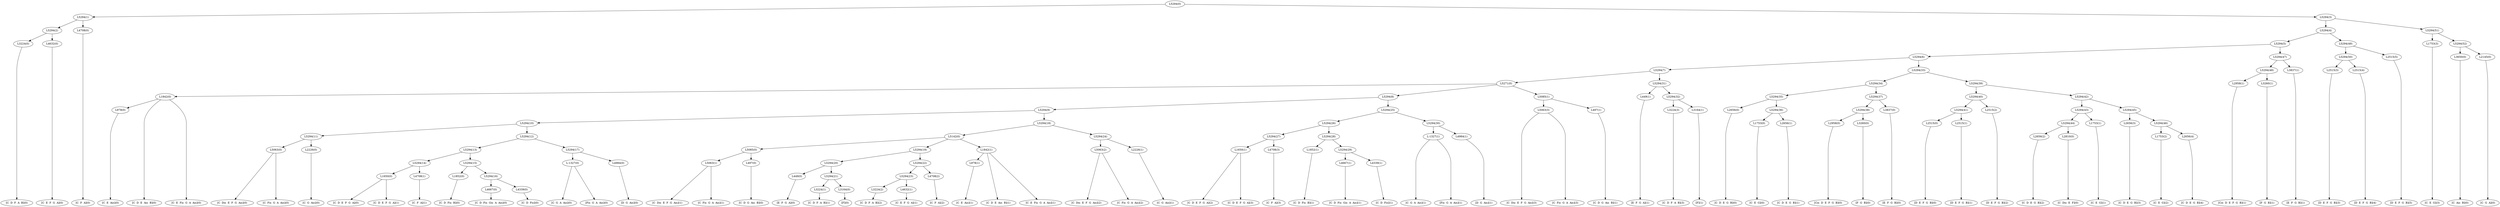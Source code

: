 digraph sample{
"L3224(0)"->"[C  D  F  A  B](0)"
"L4632(0)"->"[C  E  F  G  A](0)"
"L5294(2)"->"L3224(0)"
"L5294(2)"->"L4632(0)"
"L4708(0)"->"[C  F  A](0)"
"L5294(1)"->"L5294(2)"
"L5294(1)"->"L4708(0)"
"L978(0)"->"[C  E  Ais](0)"
"L1842(0)"->"[C  D  E  Ais  B](0)"
"L1842(0)"->"[C  E  Fis  G  A  Ais](0)"
"L1842(0)"->"L978(0)"
"L5063(0)"->"[C  Dis  E  F  G  Ais](0)"
"L5063(0)"->"[C  Fis  G  A  Ais](0)"
"L2226(0)"->"[C  G  Ais](0)"
"L5294(11)"->"L5063(0)"
"L5294(11)"->"L2226(0)"
"L1650(0)"->"[C  D  E  F  G  A](0)"
"L1650(0)"->"[C  D  E  F  G  A](1)"
"L4708(1)"->"[C  F  A](1)"
"L5294(14)"->"L1650(0)"
"L5294(14)"->"L4708(1)"
"L1852(0)"->"[C  D  Fis  B](0)"
"L4667(0)"->"[C  D  Fis  Gis  A  Ais](0)"
"L4339(0)"->"[C  D  Fis](0)"
"L5294(16)"->"L4667(0)"
"L5294(16)"->"L4339(0)"
"L5294(15)"->"L1852(0)"
"L5294(15)"->"L5294(16)"
"L5294(13)"->"L5294(14)"
"L5294(13)"->"L5294(15)"
"L-1327(0)"->"[C  G  A  Ais](0)"
"L-1327(0)"->"[Fis  G  A  Ais](0)"
"L4984(0)"->"[D  G  Ais](0)"
"L5294(17)"->"L-1327(0)"
"L5294(17)"->"L4984(0)"
"L5294(12)"->"L5294(13)"
"L5294(12)"->"L5294(17)"
"L5294(10)"->"L5294(11)"
"L5294(10)"->"L5294(12)"
"L5063(1)"->"[C  Dis  E  F  G  Ais](1)"
"L5063(1)"->"[C  Fis  G  A  Ais](1)"
"L497(0)"->"[C  D  G  Ais  B](0)"
"L5085(0)"->"L5063(1)"
"L5085(0)"->"L497(0)"
"L449(0)"->"[E  F  G  A](0)"
"L3224(1)"->"[C  D  F  A  B](1)"
"L3164(0)"->"[F](0)"
"L5294(21)"->"L3224(1)"
"L5294(21)"->"L3164(0)"
"L5294(20)"->"L449(0)"
"L5294(20)"->"L5294(21)"
"L3224(2)"->"[C  D  F  A  B](2)"
"L4632(1)"->"[C  E  F  G  A](1)"
"L5294(23)"->"L3224(2)"
"L5294(23)"->"L4632(1)"
"L4708(2)"->"[C  F  A](2)"
"L5294(22)"->"L5294(23)"
"L5294(22)"->"L4708(2)"
"L5294(19)"->"L5294(20)"
"L5294(19)"->"L5294(22)"
"L978(1)"->"[C  E  Ais](1)"
"L1842(1)"->"[C  D  E  Ais  B](1)"
"L1842(1)"->"[C  E  Fis  G  A  Ais](1)"
"L1842(1)"->"L978(1)"
"L5142(0)"->"L5085(0)"
"L5142(0)"->"L5294(19)"
"L5142(0)"->"L1842(1)"
"L5063(2)"->"[C  Dis  E  F  G  Ais](2)"
"L5063(2)"->"[C  Fis  G  A  Ais](2)"
"L2226(1)"->"[C  G  Ais](1)"
"L5294(24)"->"L5063(2)"
"L5294(24)"->"L2226(1)"
"L5294(18)"->"L5142(0)"
"L5294(18)"->"L5294(24)"
"L5294(9)"->"L5294(10)"
"L5294(9)"->"L5294(18)"
"L1650(1)"->"[C  D  E  F  G  A](2)"
"L1650(1)"->"[C  D  E  F  G  A](3)"
"L4708(3)"->"[C  F  A](3)"
"L5294(27)"->"L1650(1)"
"L5294(27)"->"L4708(3)"
"L1852(1)"->"[C  D  Fis  B](1)"
"L4667(1)"->"[C  D  Fis  Gis  A  Ais](1)"
"L4339(1)"->"[C  D  Fis](1)"
"L5294(29)"->"L4667(1)"
"L5294(29)"->"L4339(1)"
"L5294(28)"->"L1852(1)"
"L5294(28)"->"L5294(29)"
"L5294(26)"->"L5294(27)"
"L5294(26)"->"L5294(28)"
"L-1327(1)"->"[C  G  A  Ais](1)"
"L-1327(1)"->"[Fis  G  A  Ais](1)"
"L4984(1)"->"[D  G  Ais](1)"
"L5294(30)"->"L-1327(1)"
"L5294(30)"->"L4984(1)"
"L5294(25)"->"L5294(26)"
"L5294(25)"->"L5294(30)"
"L5294(8)"->"L5294(9)"
"L5294(8)"->"L5294(25)"
"L5063(3)"->"[C  Dis  E  F  G  Ais](3)"
"L5063(3)"->"[C  Fis  G  A  Ais](3)"
"L497(1)"->"[C  D  G  Ais  B](1)"
"L5085(1)"->"L5063(3)"
"L5085(1)"->"L497(1)"
"L5271(0)"->"L1842(0)"
"L5271(0)"->"L5294(8)"
"L5271(0)"->"L5085(1)"
"L449(1)"->"[E  F  G  A](1)"
"L3224(3)"->"[C  D  F  A  B](3)"
"L3164(1)"->"[F](1)"
"L5294(32)"->"L3224(3)"
"L5294(32)"->"L3164(1)"
"L5294(31)"->"L449(1)"
"L5294(31)"->"L5294(32)"
"L5294(7)"->"L5271(0)"
"L5294(7)"->"L5294(31)"
"L2656(0)"->"[C  D  E  G  B](0)"
"L1753(0)"->"[C  E  G](0)"
"L2656(1)"->"[C  D  E  G  B](1)"
"L5294(36)"->"L1753(0)"
"L5294(36)"->"L2656(1)"
"L5294(35)"->"L2656(0)"
"L5294(35)"->"L5294(36)"
"L2958(0)"->"[Cis  D  E  F  G  B](0)"
"L3260(0)"->"[F  G  B](0)"
"L5294(38)"->"L2958(0)"
"L5294(38)"->"L3260(0)"
"L3837(0)"->"[E  F  G  B](0)"
"L5294(37)"->"L5294(38)"
"L5294(37)"->"L3837(0)"
"L5294(34)"->"L5294(35)"
"L5294(34)"->"L5294(37)"
"L2515(0)"->"[D  E  F  G  B](0)"
"L2515(1)"->"[D  E  F  G  B](1)"
"L5294(41)"->"L2515(0)"
"L5294(41)"->"L2515(1)"
"L2515(2)"->"[D  E  F  G  B](2)"
"L5294(40)"->"L5294(41)"
"L5294(40)"->"L2515(2)"
"L2656(2)"->"[C  D  E  G  B](2)"
"L2810(0)"->"[C  Dis  E  F](0)"
"L5294(44)"->"L2656(2)"
"L5294(44)"->"L2810(0)"
"L1753(1)"->"[C  E  G](1)"
"L5294(43)"->"L5294(44)"
"L5294(43)"->"L1753(1)"
"L2656(3)"->"[C  D  E  G  B](3)"
"L1753(2)"->"[C  E  G](2)"
"L2656(4)"->"[C  D  E  G  B](4)"
"L5294(46)"->"L1753(2)"
"L5294(46)"->"L2656(4)"
"L5294(45)"->"L2656(3)"
"L5294(45)"->"L5294(46)"
"L5294(42)"->"L5294(43)"
"L5294(42)"->"L5294(45)"
"L5294(39)"->"L5294(40)"
"L5294(39)"->"L5294(42)"
"L5294(33)"->"L5294(34)"
"L5294(33)"->"L5294(39)"
"L5294(6)"->"L5294(7)"
"L5294(6)"->"L5294(33)"
"L2958(1)"->"[Cis  D  E  F  G  B](1)"
"L3260(1)"->"[F  G  B](1)"
"L5294(48)"->"L2958(1)"
"L5294(48)"->"L3260(1)"
"L3837(1)"->"[E  F  G  B](1)"
"L5294(47)"->"L5294(48)"
"L5294(47)"->"L3837(1)"
"L5294(5)"->"L5294(6)"
"L5294(5)"->"L5294(47)"
"L2515(3)"->"[D  E  F  G  B](3)"
"L2515(4)"->"[D  E  F  G  B](4)"
"L5294(50)"->"L2515(3)"
"L5294(50)"->"L2515(4)"
"L2515(5)"->"[D  E  F  G  B](5)"
"L5294(49)"->"L5294(50)"
"L5294(49)"->"L2515(5)"
"L5294(4)"->"L5294(5)"
"L5294(4)"->"L5294(49)"
"L1753(3)"->"[C  E  G](3)"
"L3650(0)"->"[C  Ais  B](0)"
"L2145(0)"->"[C  G  A](0)"
"L5294(52)"->"L3650(0)"
"L5294(52)"->"L2145(0)"
"L5294(51)"->"L1753(3)"
"L5294(51)"->"L5294(52)"
"L5294(3)"->"L5294(4)"
"L5294(3)"->"L5294(51)"
"L5294(0)"->"L5294(1)"
"L5294(0)"->"L5294(3)"
{rank = min; "L5294(0)"}
{rank = same; "L5294(1)"; "L5294(3)";}
{rank = same; "L5294(2)"; "L4708(0)"; "L5294(4)"; "L5294(51)";}
{rank = same; "L3224(0)"; "L4632(0)"; "L5294(5)"; "L5294(49)"; "L1753(3)"; "L5294(52)";}
{rank = same; "L5294(6)"; "L5294(47)"; "L5294(50)"; "L2515(5)"; "L3650(0)"; "L2145(0)";}
{rank = same; "L5294(7)"; "L5294(33)"; "L5294(48)"; "L3837(1)"; "L2515(3)"; "L2515(4)";}
{rank = same; "L5271(0)"; "L5294(31)"; "L5294(34)"; "L5294(39)"; "L2958(1)"; "L3260(1)";}
{rank = same; "L1842(0)"; "L5294(8)"; "L5085(1)"; "L449(1)"; "L5294(32)"; "L5294(35)"; "L5294(37)"; "L5294(40)"; "L5294(42)";}
{rank = same; "L978(0)"; "L5294(9)"; "L5294(25)"; "L5063(3)"; "L497(1)"; "L3224(3)"; "L3164(1)"; "L2656(0)"; "L5294(36)"; "L5294(38)"; "L3837(0)"; "L5294(41)"; "L2515(2)"; "L5294(43)"; "L5294(45)";}
{rank = same; "L5294(10)"; "L5294(18)"; "L5294(26)"; "L5294(30)"; "L1753(0)"; "L2656(1)"; "L2958(0)"; "L3260(0)"; "L2515(0)"; "L2515(1)"; "L5294(44)"; "L1753(1)"; "L2656(3)"; "L5294(46)";}
{rank = same; "L5294(11)"; "L5294(12)"; "L5142(0)"; "L5294(24)"; "L5294(27)"; "L5294(28)"; "L-1327(1)"; "L4984(1)"; "L2656(2)"; "L2810(0)"; "L1753(2)"; "L2656(4)";}
{rank = same; "L5063(0)"; "L2226(0)"; "L5294(13)"; "L5294(17)"; "L5085(0)"; "L5294(19)"; "L1842(1)"; "L5063(2)"; "L2226(1)"; "L1650(1)"; "L4708(3)"; "L1852(1)"; "L5294(29)";}
{rank = same; "L5294(14)"; "L5294(15)"; "L-1327(0)"; "L4984(0)"; "L5063(1)"; "L497(0)"; "L5294(20)"; "L5294(22)"; "L978(1)"; "L4667(1)"; "L4339(1)";}
{rank = same; "L1650(0)"; "L4708(1)"; "L1852(0)"; "L5294(16)"; "L449(0)"; "L5294(21)"; "L5294(23)"; "L4708(2)";}
{rank = same; "L4667(0)"; "L4339(0)"; "L3224(1)"; "L3164(0)"; "L3224(2)"; "L4632(1)";}
{rank = max; "[C  Ais  B](0)"; "[C  D  E  Ais  B](0)"; "[C  D  E  Ais  B](1)"; "[C  D  E  F  G  A](0)"; "[C  D  E  F  G  A](1)"; "[C  D  E  F  G  A](2)"; "[C  D  E  F  G  A](3)"; "[C  D  E  G  B](0)"; "[C  D  E  G  B](1)"; "[C  D  E  G  B](2)"; "[C  D  E  G  B](3)"; "[C  D  E  G  B](4)"; "[C  D  F  A  B](0)"; "[C  D  F  A  B](1)"; "[C  D  F  A  B](2)"; "[C  D  F  A  B](3)"; "[C  D  Fis  B](0)"; "[C  D  Fis  B](1)"; "[C  D  Fis  Gis  A  Ais](0)"; "[C  D  Fis  Gis  A  Ais](1)"; "[C  D  Fis](0)"; "[C  D  Fis](1)"; "[C  D  G  Ais  B](0)"; "[C  D  G  Ais  B](1)"; "[C  Dis  E  F  G  Ais](0)"; "[C  Dis  E  F  G  Ais](1)"; "[C  Dis  E  F  G  Ais](2)"; "[C  Dis  E  F  G  Ais](3)"; "[C  Dis  E  F](0)"; "[C  E  Ais](0)"; "[C  E  Ais](1)"; "[C  E  F  G  A](0)"; "[C  E  F  G  A](1)"; "[C  E  Fis  G  A  Ais](0)"; "[C  E  Fis  G  A  Ais](1)"; "[C  E  G](0)"; "[C  E  G](1)"; "[C  E  G](2)"; "[C  E  G](3)"; "[C  F  A](0)"; "[C  F  A](1)"; "[C  F  A](2)"; "[C  F  A](3)"; "[C  Fis  G  A  Ais](0)"; "[C  Fis  G  A  Ais](1)"; "[C  Fis  G  A  Ais](2)"; "[C  Fis  G  A  Ais](3)"; "[C  G  A  Ais](0)"; "[C  G  A  Ais](1)"; "[C  G  A](0)"; "[C  G  Ais](0)"; "[C  G  Ais](1)"; "[Cis  D  E  F  G  B](0)"; "[Cis  D  E  F  G  B](1)"; "[D  E  F  G  B](0)"; "[D  E  F  G  B](1)"; "[D  E  F  G  B](2)"; "[D  E  F  G  B](3)"; "[D  E  F  G  B](4)"; "[D  E  F  G  B](5)"; "[D  G  Ais](0)"; "[D  G  Ais](1)"; "[E  F  G  A](0)"; "[E  F  G  A](1)"; "[E  F  G  B](0)"; "[E  F  G  B](1)"; "[F  G  B](0)"; "[F  G  B](1)"; "[F](0)"; "[F](1)"; "[Fis  G  A  Ais](0)"; "[Fis  G  A  Ais](1)";}
}